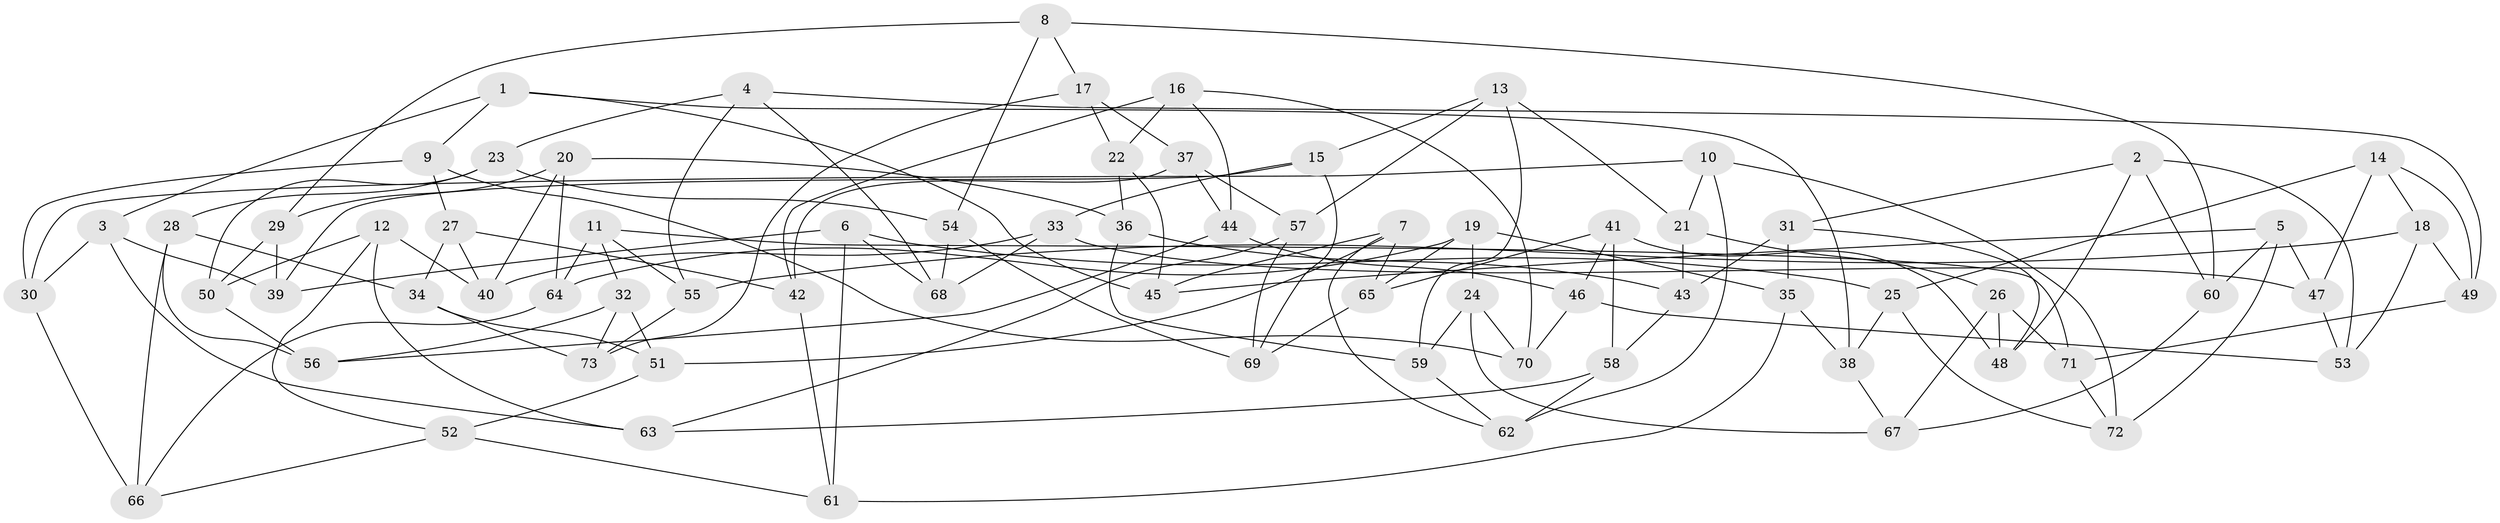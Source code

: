 // coarse degree distribution, {5: 0.08, 8: 0.16, 7: 0.2, 6: 0.24, 9: 0.08, 4: 0.16, 3: 0.04, 2: 0.04}
// Generated by graph-tools (version 1.1) at 2025/53/03/04/25 22:53:51]
// undirected, 73 vertices, 146 edges
graph export_dot {
  node [color=gray90,style=filled];
  1;
  2;
  3;
  4;
  5;
  6;
  7;
  8;
  9;
  10;
  11;
  12;
  13;
  14;
  15;
  16;
  17;
  18;
  19;
  20;
  21;
  22;
  23;
  24;
  25;
  26;
  27;
  28;
  29;
  30;
  31;
  32;
  33;
  34;
  35;
  36;
  37;
  38;
  39;
  40;
  41;
  42;
  43;
  44;
  45;
  46;
  47;
  48;
  49;
  50;
  51;
  52;
  53;
  54;
  55;
  56;
  57;
  58;
  59;
  60;
  61;
  62;
  63;
  64;
  65;
  66;
  67;
  68;
  69;
  70;
  71;
  72;
  73;
  1 -- 9;
  1 -- 38;
  1 -- 3;
  1 -- 45;
  2 -- 48;
  2 -- 31;
  2 -- 60;
  2 -- 53;
  3 -- 63;
  3 -- 30;
  3 -- 39;
  4 -- 49;
  4 -- 23;
  4 -- 68;
  4 -- 55;
  5 -- 60;
  5 -- 45;
  5 -- 47;
  5 -- 72;
  6 -- 25;
  6 -- 68;
  6 -- 61;
  6 -- 39;
  7 -- 65;
  7 -- 45;
  7 -- 51;
  7 -- 62;
  8 -- 29;
  8 -- 60;
  8 -- 54;
  8 -- 17;
  9 -- 30;
  9 -- 27;
  9 -- 70;
  10 -- 72;
  10 -- 30;
  10 -- 62;
  10 -- 21;
  11 -- 32;
  11 -- 64;
  11 -- 55;
  11 -- 71;
  12 -- 63;
  12 -- 40;
  12 -- 52;
  12 -- 50;
  13 -- 59;
  13 -- 21;
  13 -- 57;
  13 -- 15;
  14 -- 49;
  14 -- 47;
  14 -- 25;
  14 -- 18;
  15 -- 69;
  15 -- 33;
  15 -- 39;
  16 -- 44;
  16 -- 42;
  16 -- 22;
  16 -- 70;
  17 -- 22;
  17 -- 37;
  17 -- 73;
  18 -- 55;
  18 -- 53;
  18 -- 49;
  19 -- 24;
  19 -- 65;
  19 -- 35;
  19 -- 64;
  20 -- 64;
  20 -- 29;
  20 -- 36;
  20 -- 40;
  21 -- 43;
  21 -- 26;
  22 -- 36;
  22 -- 45;
  23 -- 28;
  23 -- 50;
  23 -- 54;
  24 -- 70;
  24 -- 67;
  24 -- 59;
  25 -- 38;
  25 -- 72;
  26 -- 67;
  26 -- 71;
  26 -- 48;
  27 -- 42;
  27 -- 40;
  27 -- 34;
  28 -- 34;
  28 -- 56;
  28 -- 66;
  29 -- 39;
  29 -- 50;
  30 -- 66;
  31 -- 48;
  31 -- 43;
  31 -- 35;
  32 -- 51;
  32 -- 56;
  32 -- 73;
  33 -- 40;
  33 -- 68;
  33 -- 47;
  34 -- 51;
  34 -- 73;
  35 -- 61;
  35 -- 38;
  36 -- 59;
  36 -- 43;
  37 -- 44;
  37 -- 42;
  37 -- 57;
  38 -- 67;
  41 -- 58;
  41 -- 65;
  41 -- 48;
  41 -- 46;
  42 -- 61;
  43 -- 58;
  44 -- 56;
  44 -- 46;
  46 -- 53;
  46 -- 70;
  47 -- 53;
  49 -- 71;
  50 -- 56;
  51 -- 52;
  52 -- 66;
  52 -- 61;
  54 -- 69;
  54 -- 68;
  55 -- 73;
  57 -- 63;
  57 -- 69;
  58 -- 63;
  58 -- 62;
  59 -- 62;
  60 -- 67;
  64 -- 66;
  65 -- 69;
  71 -- 72;
}
